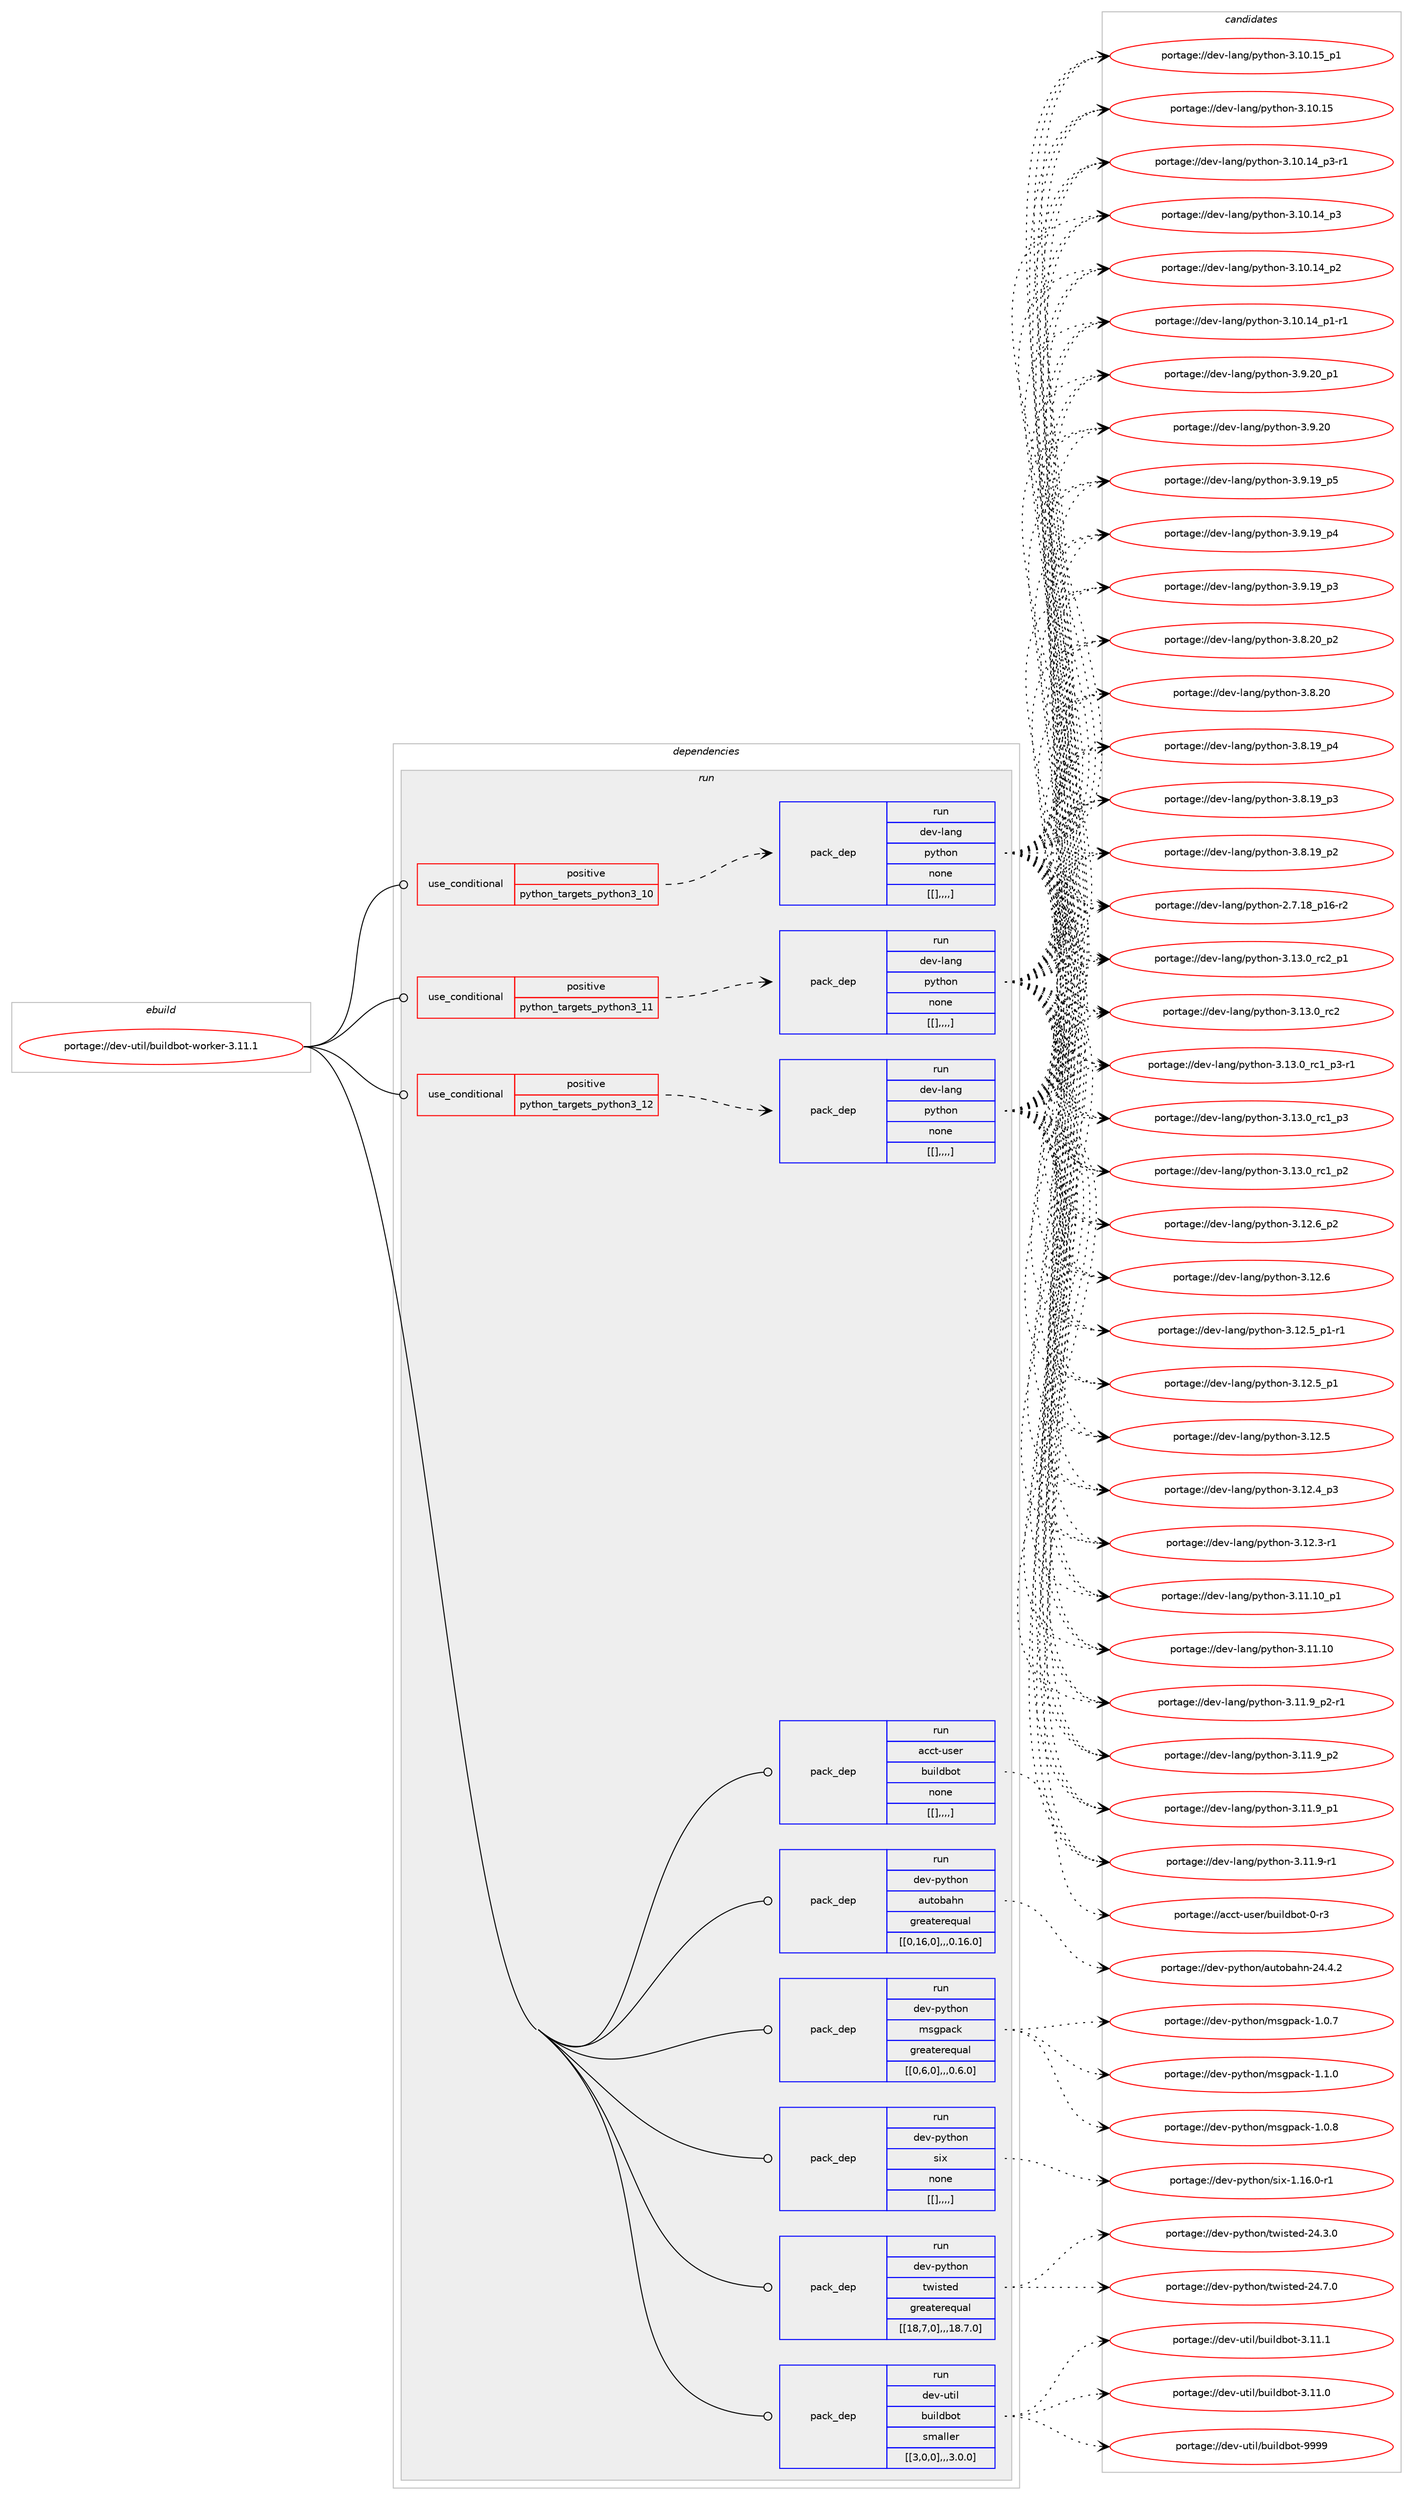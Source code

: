 digraph prolog {

# *************
# Graph options
# *************

newrank=true;
concentrate=true;
compound=true;
graph [rankdir=LR,fontname=Helvetica,fontsize=10,ranksep=1.5];#, ranksep=2.5, nodesep=0.2];
edge  [arrowhead=vee];
node  [fontname=Helvetica,fontsize=10];

# **********
# The ebuild
# **********

subgraph cluster_leftcol {
color=gray;
label=<<i>ebuild</i>>;
id [label="portage://dev-util/buildbot-worker-3.11.1", color=red, width=4, href="../dev-util/buildbot-worker-3.11.1.svg"];
}

# ****************
# The dependencies
# ****************

subgraph cluster_midcol {
color=gray;
label=<<i>dependencies</i>>;
subgraph cluster_compile {
fillcolor="#eeeeee";
style=filled;
label=<<i>compile</i>>;
}
subgraph cluster_compileandrun {
fillcolor="#eeeeee";
style=filled;
label=<<i>compile and run</i>>;
}
subgraph cluster_run {
fillcolor="#eeeeee";
style=filled;
label=<<i>run</i>>;
subgraph cond61948 {
dependency216338 [label=<<TABLE BORDER="0" CELLBORDER="1" CELLSPACING="0" CELLPADDING="4"><TR><TD ROWSPAN="3" CELLPADDING="10">use_conditional</TD></TR><TR><TD>positive</TD></TR><TR><TD>python_targets_python3_10</TD></TR></TABLE>>, shape=none, color=red];
subgraph pack152994 {
dependency216339 [label=<<TABLE BORDER="0" CELLBORDER="1" CELLSPACING="0" CELLPADDING="4" WIDTH="220"><TR><TD ROWSPAN="6" CELLPADDING="30">pack_dep</TD></TR><TR><TD WIDTH="110">run</TD></TR><TR><TD>dev-lang</TD></TR><TR><TD>python</TD></TR><TR><TD>none</TD></TR><TR><TD>[[],,,,]</TD></TR></TABLE>>, shape=none, color=blue];
}
dependency216338:e -> dependency216339:w [weight=20,style="dashed",arrowhead="vee"];
}
id:e -> dependency216338:w [weight=20,style="solid",arrowhead="odot"];
subgraph cond61949 {
dependency216340 [label=<<TABLE BORDER="0" CELLBORDER="1" CELLSPACING="0" CELLPADDING="4"><TR><TD ROWSPAN="3" CELLPADDING="10">use_conditional</TD></TR><TR><TD>positive</TD></TR><TR><TD>python_targets_python3_11</TD></TR></TABLE>>, shape=none, color=red];
subgraph pack152995 {
dependency216341 [label=<<TABLE BORDER="0" CELLBORDER="1" CELLSPACING="0" CELLPADDING="4" WIDTH="220"><TR><TD ROWSPAN="6" CELLPADDING="30">pack_dep</TD></TR><TR><TD WIDTH="110">run</TD></TR><TR><TD>dev-lang</TD></TR><TR><TD>python</TD></TR><TR><TD>none</TD></TR><TR><TD>[[],,,,]</TD></TR></TABLE>>, shape=none, color=blue];
}
dependency216340:e -> dependency216341:w [weight=20,style="dashed",arrowhead="vee"];
}
id:e -> dependency216340:w [weight=20,style="solid",arrowhead="odot"];
subgraph cond61950 {
dependency216342 [label=<<TABLE BORDER="0" CELLBORDER="1" CELLSPACING="0" CELLPADDING="4"><TR><TD ROWSPAN="3" CELLPADDING="10">use_conditional</TD></TR><TR><TD>positive</TD></TR><TR><TD>python_targets_python3_12</TD></TR></TABLE>>, shape=none, color=red];
subgraph pack152996 {
dependency216343 [label=<<TABLE BORDER="0" CELLBORDER="1" CELLSPACING="0" CELLPADDING="4" WIDTH="220"><TR><TD ROWSPAN="6" CELLPADDING="30">pack_dep</TD></TR><TR><TD WIDTH="110">run</TD></TR><TR><TD>dev-lang</TD></TR><TR><TD>python</TD></TR><TR><TD>none</TD></TR><TR><TD>[[],,,,]</TD></TR></TABLE>>, shape=none, color=blue];
}
dependency216342:e -> dependency216343:w [weight=20,style="dashed",arrowhead="vee"];
}
id:e -> dependency216342:w [weight=20,style="solid",arrowhead="odot"];
subgraph pack152997 {
dependency216344 [label=<<TABLE BORDER="0" CELLBORDER="1" CELLSPACING="0" CELLPADDING="4" WIDTH="220"><TR><TD ROWSPAN="6" CELLPADDING="30">pack_dep</TD></TR><TR><TD WIDTH="110">run</TD></TR><TR><TD>acct-user</TD></TR><TR><TD>buildbot</TD></TR><TR><TD>none</TD></TR><TR><TD>[[],,,,]</TD></TR></TABLE>>, shape=none, color=blue];
}
id:e -> dependency216344:w [weight=20,style="solid",arrowhead="odot"];
subgraph pack152998 {
dependency216345 [label=<<TABLE BORDER="0" CELLBORDER="1" CELLSPACING="0" CELLPADDING="4" WIDTH="220"><TR><TD ROWSPAN="6" CELLPADDING="30">pack_dep</TD></TR><TR><TD WIDTH="110">run</TD></TR><TR><TD>dev-python</TD></TR><TR><TD>autobahn</TD></TR><TR><TD>greaterequal</TD></TR><TR><TD>[[0,16,0],,,0.16.0]</TD></TR></TABLE>>, shape=none, color=blue];
}
id:e -> dependency216345:w [weight=20,style="solid",arrowhead="odot"];
subgraph pack152999 {
dependency216346 [label=<<TABLE BORDER="0" CELLBORDER="1" CELLSPACING="0" CELLPADDING="4" WIDTH="220"><TR><TD ROWSPAN="6" CELLPADDING="30">pack_dep</TD></TR><TR><TD WIDTH="110">run</TD></TR><TR><TD>dev-python</TD></TR><TR><TD>msgpack</TD></TR><TR><TD>greaterequal</TD></TR><TR><TD>[[0,6,0],,,0.6.0]</TD></TR></TABLE>>, shape=none, color=blue];
}
id:e -> dependency216346:w [weight=20,style="solid",arrowhead="odot"];
subgraph pack153000 {
dependency216347 [label=<<TABLE BORDER="0" CELLBORDER="1" CELLSPACING="0" CELLPADDING="4" WIDTH="220"><TR><TD ROWSPAN="6" CELLPADDING="30">pack_dep</TD></TR><TR><TD WIDTH="110">run</TD></TR><TR><TD>dev-python</TD></TR><TR><TD>six</TD></TR><TR><TD>none</TD></TR><TR><TD>[[],,,,]</TD></TR></TABLE>>, shape=none, color=blue];
}
id:e -> dependency216347:w [weight=20,style="solid",arrowhead="odot"];
subgraph pack153001 {
dependency216348 [label=<<TABLE BORDER="0" CELLBORDER="1" CELLSPACING="0" CELLPADDING="4" WIDTH="220"><TR><TD ROWSPAN="6" CELLPADDING="30">pack_dep</TD></TR><TR><TD WIDTH="110">run</TD></TR><TR><TD>dev-python</TD></TR><TR><TD>twisted</TD></TR><TR><TD>greaterequal</TD></TR><TR><TD>[[18,7,0],,,18.7.0]</TD></TR></TABLE>>, shape=none, color=blue];
}
id:e -> dependency216348:w [weight=20,style="solid",arrowhead="odot"];
subgraph pack153002 {
dependency216349 [label=<<TABLE BORDER="0" CELLBORDER="1" CELLSPACING="0" CELLPADDING="4" WIDTH="220"><TR><TD ROWSPAN="6" CELLPADDING="30">pack_dep</TD></TR><TR><TD WIDTH="110">run</TD></TR><TR><TD>dev-util</TD></TR><TR><TD>buildbot</TD></TR><TR><TD>smaller</TD></TR><TR><TD>[[3,0,0],,,3.0.0]</TD></TR></TABLE>>, shape=none, color=blue];
}
id:e -> dependency216349:w [weight=20,style="solid",arrowhead="odot"];
}
}

# **************
# The candidates
# **************

subgraph cluster_choices {
rank=same;
color=gray;
label=<<i>candidates</i>>;

subgraph choice152994 {
color=black;
nodesep=1;
choice100101118451089711010347112121116104111110455146495146489511499509511249 [label="portage://dev-lang/python-3.13.0_rc2_p1", color=red, width=4,href="../dev-lang/python-3.13.0_rc2_p1.svg"];
choice10010111845108971101034711212111610411111045514649514648951149950 [label="portage://dev-lang/python-3.13.0_rc2", color=red, width=4,href="../dev-lang/python-3.13.0_rc2.svg"];
choice1001011184510897110103471121211161041111104551464951464895114994995112514511449 [label="portage://dev-lang/python-3.13.0_rc1_p3-r1", color=red, width=4,href="../dev-lang/python-3.13.0_rc1_p3-r1.svg"];
choice100101118451089711010347112121116104111110455146495146489511499499511251 [label="portage://dev-lang/python-3.13.0_rc1_p3", color=red, width=4,href="../dev-lang/python-3.13.0_rc1_p3.svg"];
choice100101118451089711010347112121116104111110455146495146489511499499511250 [label="portage://dev-lang/python-3.13.0_rc1_p2", color=red, width=4,href="../dev-lang/python-3.13.0_rc1_p2.svg"];
choice100101118451089711010347112121116104111110455146495046549511250 [label="portage://dev-lang/python-3.12.6_p2", color=red, width=4,href="../dev-lang/python-3.12.6_p2.svg"];
choice10010111845108971101034711212111610411111045514649504654 [label="portage://dev-lang/python-3.12.6", color=red, width=4,href="../dev-lang/python-3.12.6.svg"];
choice1001011184510897110103471121211161041111104551464950465395112494511449 [label="portage://dev-lang/python-3.12.5_p1-r1", color=red, width=4,href="../dev-lang/python-3.12.5_p1-r1.svg"];
choice100101118451089711010347112121116104111110455146495046539511249 [label="portage://dev-lang/python-3.12.5_p1", color=red, width=4,href="../dev-lang/python-3.12.5_p1.svg"];
choice10010111845108971101034711212111610411111045514649504653 [label="portage://dev-lang/python-3.12.5", color=red, width=4,href="../dev-lang/python-3.12.5.svg"];
choice100101118451089711010347112121116104111110455146495046529511251 [label="portage://dev-lang/python-3.12.4_p3", color=red, width=4,href="../dev-lang/python-3.12.4_p3.svg"];
choice100101118451089711010347112121116104111110455146495046514511449 [label="portage://dev-lang/python-3.12.3-r1", color=red, width=4,href="../dev-lang/python-3.12.3-r1.svg"];
choice10010111845108971101034711212111610411111045514649494649489511249 [label="portage://dev-lang/python-3.11.10_p1", color=red, width=4,href="../dev-lang/python-3.11.10_p1.svg"];
choice1001011184510897110103471121211161041111104551464949464948 [label="portage://dev-lang/python-3.11.10", color=red, width=4,href="../dev-lang/python-3.11.10.svg"];
choice1001011184510897110103471121211161041111104551464949465795112504511449 [label="portage://dev-lang/python-3.11.9_p2-r1", color=red, width=4,href="../dev-lang/python-3.11.9_p2-r1.svg"];
choice100101118451089711010347112121116104111110455146494946579511250 [label="portage://dev-lang/python-3.11.9_p2", color=red, width=4,href="../dev-lang/python-3.11.9_p2.svg"];
choice100101118451089711010347112121116104111110455146494946579511249 [label="portage://dev-lang/python-3.11.9_p1", color=red, width=4,href="../dev-lang/python-3.11.9_p1.svg"];
choice100101118451089711010347112121116104111110455146494946574511449 [label="portage://dev-lang/python-3.11.9-r1", color=red, width=4,href="../dev-lang/python-3.11.9-r1.svg"];
choice10010111845108971101034711212111610411111045514649484649539511249 [label="portage://dev-lang/python-3.10.15_p1", color=red, width=4,href="../dev-lang/python-3.10.15_p1.svg"];
choice1001011184510897110103471121211161041111104551464948464953 [label="portage://dev-lang/python-3.10.15", color=red, width=4,href="../dev-lang/python-3.10.15.svg"];
choice100101118451089711010347112121116104111110455146494846495295112514511449 [label="portage://dev-lang/python-3.10.14_p3-r1", color=red, width=4,href="../dev-lang/python-3.10.14_p3-r1.svg"];
choice10010111845108971101034711212111610411111045514649484649529511251 [label="portage://dev-lang/python-3.10.14_p3", color=red, width=4,href="../dev-lang/python-3.10.14_p3.svg"];
choice10010111845108971101034711212111610411111045514649484649529511250 [label="portage://dev-lang/python-3.10.14_p2", color=red, width=4,href="../dev-lang/python-3.10.14_p2.svg"];
choice100101118451089711010347112121116104111110455146494846495295112494511449 [label="portage://dev-lang/python-3.10.14_p1-r1", color=red, width=4,href="../dev-lang/python-3.10.14_p1-r1.svg"];
choice100101118451089711010347112121116104111110455146574650489511249 [label="portage://dev-lang/python-3.9.20_p1", color=red, width=4,href="../dev-lang/python-3.9.20_p1.svg"];
choice10010111845108971101034711212111610411111045514657465048 [label="portage://dev-lang/python-3.9.20", color=red, width=4,href="../dev-lang/python-3.9.20.svg"];
choice100101118451089711010347112121116104111110455146574649579511253 [label="portage://dev-lang/python-3.9.19_p5", color=red, width=4,href="../dev-lang/python-3.9.19_p5.svg"];
choice100101118451089711010347112121116104111110455146574649579511252 [label="portage://dev-lang/python-3.9.19_p4", color=red, width=4,href="../dev-lang/python-3.9.19_p4.svg"];
choice100101118451089711010347112121116104111110455146574649579511251 [label="portage://dev-lang/python-3.9.19_p3", color=red, width=4,href="../dev-lang/python-3.9.19_p3.svg"];
choice100101118451089711010347112121116104111110455146564650489511250 [label="portage://dev-lang/python-3.8.20_p2", color=red, width=4,href="../dev-lang/python-3.8.20_p2.svg"];
choice10010111845108971101034711212111610411111045514656465048 [label="portage://dev-lang/python-3.8.20", color=red, width=4,href="../dev-lang/python-3.8.20.svg"];
choice100101118451089711010347112121116104111110455146564649579511252 [label="portage://dev-lang/python-3.8.19_p4", color=red, width=4,href="../dev-lang/python-3.8.19_p4.svg"];
choice100101118451089711010347112121116104111110455146564649579511251 [label="portage://dev-lang/python-3.8.19_p3", color=red, width=4,href="../dev-lang/python-3.8.19_p3.svg"];
choice100101118451089711010347112121116104111110455146564649579511250 [label="portage://dev-lang/python-3.8.19_p2", color=red, width=4,href="../dev-lang/python-3.8.19_p2.svg"];
choice100101118451089711010347112121116104111110455046554649569511249544511450 [label="portage://dev-lang/python-2.7.18_p16-r2", color=red, width=4,href="../dev-lang/python-2.7.18_p16-r2.svg"];
dependency216339:e -> choice100101118451089711010347112121116104111110455146495146489511499509511249:w [style=dotted,weight="100"];
dependency216339:e -> choice10010111845108971101034711212111610411111045514649514648951149950:w [style=dotted,weight="100"];
dependency216339:e -> choice1001011184510897110103471121211161041111104551464951464895114994995112514511449:w [style=dotted,weight="100"];
dependency216339:e -> choice100101118451089711010347112121116104111110455146495146489511499499511251:w [style=dotted,weight="100"];
dependency216339:e -> choice100101118451089711010347112121116104111110455146495146489511499499511250:w [style=dotted,weight="100"];
dependency216339:e -> choice100101118451089711010347112121116104111110455146495046549511250:w [style=dotted,weight="100"];
dependency216339:e -> choice10010111845108971101034711212111610411111045514649504654:w [style=dotted,weight="100"];
dependency216339:e -> choice1001011184510897110103471121211161041111104551464950465395112494511449:w [style=dotted,weight="100"];
dependency216339:e -> choice100101118451089711010347112121116104111110455146495046539511249:w [style=dotted,weight="100"];
dependency216339:e -> choice10010111845108971101034711212111610411111045514649504653:w [style=dotted,weight="100"];
dependency216339:e -> choice100101118451089711010347112121116104111110455146495046529511251:w [style=dotted,weight="100"];
dependency216339:e -> choice100101118451089711010347112121116104111110455146495046514511449:w [style=dotted,weight="100"];
dependency216339:e -> choice10010111845108971101034711212111610411111045514649494649489511249:w [style=dotted,weight="100"];
dependency216339:e -> choice1001011184510897110103471121211161041111104551464949464948:w [style=dotted,weight="100"];
dependency216339:e -> choice1001011184510897110103471121211161041111104551464949465795112504511449:w [style=dotted,weight="100"];
dependency216339:e -> choice100101118451089711010347112121116104111110455146494946579511250:w [style=dotted,weight="100"];
dependency216339:e -> choice100101118451089711010347112121116104111110455146494946579511249:w [style=dotted,weight="100"];
dependency216339:e -> choice100101118451089711010347112121116104111110455146494946574511449:w [style=dotted,weight="100"];
dependency216339:e -> choice10010111845108971101034711212111610411111045514649484649539511249:w [style=dotted,weight="100"];
dependency216339:e -> choice1001011184510897110103471121211161041111104551464948464953:w [style=dotted,weight="100"];
dependency216339:e -> choice100101118451089711010347112121116104111110455146494846495295112514511449:w [style=dotted,weight="100"];
dependency216339:e -> choice10010111845108971101034711212111610411111045514649484649529511251:w [style=dotted,weight="100"];
dependency216339:e -> choice10010111845108971101034711212111610411111045514649484649529511250:w [style=dotted,weight="100"];
dependency216339:e -> choice100101118451089711010347112121116104111110455146494846495295112494511449:w [style=dotted,weight="100"];
dependency216339:e -> choice100101118451089711010347112121116104111110455146574650489511249:w [style=dotted,weight="100"];
dependency216339:e -> choice10010111845108971101034711212111610411111045514657465048:w [style=dotted,weight="100"];
dependency216339:e -> choice100101118451089711010347112121116104111110455146574649579511253:w [style=dotted,weight="100"];
dependency216339:e -> choice100101118451089711010347112121116104111110455146574649579511252:w [style=dotted,weight="100"];
dependency216339:e -> choice100101118451089711010347112121116104111110455146574649579511251:w [style=dotted,weight="100"];
dependency216339:e -> choice100101118451089711010347112121116104111110455146564650489511250:w [style=dotted,weight="100"];
dependency216339:e -> choice10010111845108971101034711212111610411111045514656465048:w [style=dotted,weight="100"];
dependency216339:e -> choice100101118451089711010347112121116104111110455146564649579511252:w [style=dotted,weight="100"];
dependency216339:e -> choice100101118451089711010347112121116104111110455146564649579511251:w [style=dotted,weight="100"];
dependency216339:e -> choice100101118451089711010347112121116104111110455146564649579511250:w [style=dotted,weight="100"];
dependency216339:e -> choice100101118451089711010347112121116104111110455046554649569511249544511450:w [style=dotted,weight="100"];
}
subgraph choice152995 {
color=black;
nodesep=1;
choice100101118451089711010347112121116104111110455146495146489511499509511249 [label="portage://dev-lang/python-3.13.0_rc2_p1", color=red, width=4,href="../dev-lang/python-3.13.0_rc2_p1.svg"];
choice10010111845108971101034711212111610411111045514649514648951149950 [label="portage://dev-lang/python-3.13.0_rc2", color=red, width=4,href="../dev-lang/python-3.13.0_rc2.svg"];
choice1001011184510897110103471121211161041111104551464951464895114994995112514511449 [label="portage://dev-lang/python-3.13.0_rc1_p3-r1", color=red, width=4,href="../dev-lang/python-3.13.0_rc1_p3-r1.svg"];
choice100101118451089711010347112121116104111110455146495146489511499499511251 [label="portage://dev-lang/python-3.13.0_rc1_p3", color=red, width=4,href="../dev-lang/python-3.13.0_rc1_p3.svg"];
choice100101118451089711010347112121116104111110455146495146489511499499511250 [label="portage://dev-lang/python-3.13.0_rc1_p2", color=red, width=4,href="../dev-lang/python-3.13.0_rc1_p2.svg"];
choice100101118451089711010347112121116104111110455146495046549511250 [label="portage://dev-lang/python-3.12.6_p2", color=red, width=4,href="../dev-lang/python-3.12.6_p2.svg"];
choice10010111845108971101034711212111610411111045514649504654 [label="portage://dev-lang/python-3.12.6", color=red, width=4,href="../dev-lang/python-3.12.6.svg"];
choice1001011184510897110103471121211161041111104551464950465395112494511449 [label="portage://dev-lang/python-3.12.5_p1-r1", color=red, width=4,href="../dev-lang/python-3.12.5_p1-r1.svg"];
choice100101118451089711010347112121116104111110455146495046539511249 [label="portage://dev-lang/python-3.12.5_p1", color=red, width=4,href="../dev-lang/python-3.12.5_p1.svg"];
choice10010111845108971101034711212111610411111045514649504653 [label="portage://dev-lang/python-3.12.5", color=red, width=4,href="../dev-lang/python-3.12.5.svg"];
choice100101118451089711010347112121116104111110455146495046529511251 [label="portage://dev-lang/python-3.12.4_p3", color=red, width=4,href="../dev-lang/python-3.12.4_p3.svg"];
choice100101118451089711010347112121116104111110455146495046514511449 [label="portage://dev-lang/python-3.12.3-r1", color=red, width=4,href="../dev-lang/python-3.12.3-r1.svg"];
choice10010111845108971101034711212111610411111045514649494649489511249 [label="portage://dev-lang/python-3.11.10_p1", color=red, width=4,href="../dev-lang/python-3.11.10_p1.svg"];
choice1001011184510897110103471121211161041111104551464949464948 [label="portage://dev-lang/python-3.11.10", color=red, width=4,href="../dev-lang/python-3.11.10.svg"];
choice1001011184510897110103471121211161041111104551464949465795112504511449 [label="portage://dev-lang/python-3.11.9_p2-r1", color=red, width=4,href="../dev-lang/python-3.11.9_p2-r1.svg"];
choice100101118451089711010347112121116104111110455146494946579511250 [label="portage://dev-lang/python-3.11.9_p2", color=red, width=4,href="../dev-lang/python-3.11.9_p2.svg"];
choice100101118451089711010347112121116104111110455146494946579511249 [label="portage://dev-lang/python-3.11.9_p1", color=red, width=4,href="../dev-lang/python-3.11.9_p1.svg"];
choice100101118451089711010347112121116104111110455146494946574511449 [label="portage://dev-lang/python-3.11.9-r1", color=red, width=4,href="../dev-lang/python-3.11.9-r1.svg"];
choice10010111845108971101034711212111610411111045514649484649539511249 [label="portage://dev-lang/python-3.10.15_p1", color=red, width=4,href="../dev-lang/python-3.10.15_p1.svg"];
choice1001011184510897110103471121211161041111104551464948464953 [label="portage://dev-lang/python-3.10.15", color=red, width=4,href="../dev-lang/python-3.10.15.svg"];
choice100101118451089711010347112121116104111110455146494846495295112514511449 [label="portage://dev-lang/python-3.10.14_p3-r1", color=red, width=4,href="../dev-lang/python-3.10.14_p3-r1.svg"];
choice10010111845108971101034711212111610411111045514649484649529511251 [label="portage://dev-lang/python-3.10.14_p3", color=red, width=4,href="../dev-lang/python-3.10.14_p3.svg"];
choice10010111845108971101034711212111610411111045514649484649529511250 [label="portage://dev-lang/python-3.10.14_p2", color=red, width=4,href="../dev-lang/python-3.10.14_p2.svg"];
choice100101118451089711010347112121116104111110455146494846495295112494511449 [label="portage://dev-lang/python-3.10.14_p1-r1", color=red, width=4,href="../dev-lang/python-3.10.14_p1-r1.svg"];
choice100101118451089711010347112121116104111110455146574650489511249 [label="portage://dev-lang/python-3.9.20_p1", color=red, width=4,href="../dev-lang/python-3.9.20_p1.svg"];
choice10010111845108971101034711212111610411111045514657465048 [label="portage://dev-lang/python-3.9.20", color=red, width=4,href="../dev-lang/python-3.9.20.svg"];
choice100101118451089711010347112121116104111110455146574649579511253 [label="portage://dev-lang/python-3.9.19_p5", color=red, width=4,href="../dev-lang/python-3.9.19_p5.svg"];
choice100101118451089711010347112121116104111110455146574649579511252 [label="portage://dev-lang/python-3.9.19_p4", color=red, width=4,href="../dev-lang/python-3.9.19_p4.svg"];
choice100101118451089711010347112121116104111110455146574649579511251 [label="portage://dev-lang/python-3.9.19_p3", color=red, width=4,href="../dev-lang/python-3.9.19_p3.svg"];
choice100101118451089711010347112121116104111110455146564650489511250 [label="portage://dev-lang/python-3.8.20_p2", color=red, width=4,href="../dev-lang/python-3.8.20_p2.svg"];
choice10010111845108971101034711212111610411111045514656465048 [label="portage://dev-lang/python-3.8.20", color=red, width=4,href="../dev-lang/python-3.8.20.svg"];
choice100101118451089711010347112121116104111110455146564649579511252 [label="portage://dev-lang/python-3.8.19_p4", color=red, width=4,href="../dev-lang/python-3.8.19_p4.svg"];
choice100101118451089711010347112121116104111110455146564649579511251 [label="portage://dev-lang/python-3.8.19_p3", color=red, width=4,href="../dev-lang/python-3.8.19_p3.svg"];
choice100101118451089711010347112121116104111110455146564649579511250 [label="portage://dev-lang/python-3.8.19_p2", color=red, width=4,href="../dev-lang/python-3.8.19_p2.svg"];
choice100101118451089711010347112121116104111110455046554649569511249544511450 [label="portage://dev-lang/python-2.7.18_p16-r2", color=red, width=4,href="../dev-lang/python-2.7.18_p16-r2.svg"];
dependency216341:e -> choice100101118451089711010347112121116104111110455146495146489511499509511249:w [style=dotted,weight="100"];
dependency216341:e -> choice10010111845108971101034711212111610411111045514649514648951149950:w [style=dotted,weight="100"];
dependency216341:e -> choice1001011184510897110103471121211161041111104551464951464895114994995112514511449:w [style=dotted,weight="100"];
dependency216341:e -> choice100101118451089711010347112121116104111110455146495146489511499499511251:w [style=dotted,weight="100"];
dependency216341:e -> choice100101118451089711010347112121116104111110455146495146489511499499511250:w [style=dotted,weight="100"];
dependency216341:e -> choice100101118451089711010347112121116104111110455146495046549511250:w [style=dotted,weight="100"];
dependency216341:e -> choice10010111845108971101034711212111610411111045514649504654:w [style=dotted,weight="100"];
dependency216341:e -> choice1001011184510897110103471121211161041111104551464950465395112494511449:w [style=dotted,weight="100"];
dependency216341:e -> choice100101118451089711010347112121116104111110455146495046539511249:w [style=dotted,weight="100"];
dependency216341:e -> choice10010111845108971101034711212111610411111045514649504653:w [style=dotted,weight="100"];
dependency216341:e -> choice100101118451089711010347112121116104111110455146495046529511251:w [style=dotted,weight="100"];
dependency216341:e -> choice100101118451089711010347112121116104111110455146495046514511449:w [style=dotted,weight="100"];
dependency216341:e -> choice10010111845108971101034711212111610411111045514649494649489511249:w [style=dotted,weight="100"];
dependency216341:e -> choice1001011184510897110103471121211161041111104551464949464948:w [style=dotted,weight="100"];
dependency216341:e -> choice1001011184510897110103471121211161041111104551464949465795112504511449:w [style=dotted,weight="100"];
dependency216341:e -> choice100101118451089711010347112121116104111110455146494946579511250:w [style=dotted,weight="100"];
dependency216341:e -> choice100101118451089711010347112121116104111110455146494946579511249:w [style=dotted,weight="100"];
dependency216341:e -> choice100101118451089711010347112121116104111110455146494946574511449:w [style=dotted,weight="100"];
dependency216341:e -> choice10010111845108971101034711212111610411111045514649484649539511249:w [style=dotted,weight="100"];
dependency216341:e -> choice1001011184510897110103471121211161041111104551464948464953:w [style=dotted,weight="100"];
dependency216341:e -> choice100101118451089711010347112121116104111110455146494846495295112514511449:w [style=dotted,weight="100"];
dependency216341:e -> choice10010111845108971101034711212111610411111045514649484649529511251:w [style=dotted,weight="100"];
dependency216341:e -> choice10010111845108971101034711212111610411111045514649484649529511250:w [style=dotted,weight="100"];
dependency216341:e -> choice100101118451089711010347112121116104111110455146494846495295112494511449:w [style=dotted,weight="100"];
dependency216341:e -> choice100101118451089711010347112121116104111110455146574650489511249:w [style=dotted,weight="100"];
dependency216341:e -> choice10010111845108971101034711212111610411111045514657465048:w [style=dotted,weight="100"];
dependency216341:e -> choice100101118451089711010347112121116104111110455146574649579511253:w [style=dotted,weight="100"];
dependency216341:e -> choice100101118451089711010347112121116104111110455146574649579511252:w [style=dotted,weight="100"];
dependency216341:e -> choice100101118451089711010347112121116104111110455146574649579511251:w [style=dotted,weight="100"];
dependency216341:e -> choice100101118451089711010347112121116104111110455146564650489511250:w [style=dotted,weight="100"];
dependency216341:e -> choice10010111845108971101034711212111610411111045514656465048:w [style=dotted,weight="100"];
dependency216341:e -> choice100101118451089711010347112121116104111110455146564649579511252:w [style=dotted,weight="100"];
dependency216341:e -> choice100101118451089711010347112121116104111110455146564649579511251:w [style=dotted,weight="100"];
dependency216341:e -> choice100101118451089711010347112121116104111110455146564649579511250:w [style=dotted,weight="100"];
dependency216341:e -> choice100101118451089711010347112121116104111110455046554649569511249544511450:w [style=dotted,weight="100"];
}
subgraph choice152996 {
color=black;
nodesep=1;
choice100101118451089711010347112121116104111110455146495146489511499509511249 [label="portage://dev-lang/python-3.13.0_rc2_p1", color=red, width=4,href="../dev-lang/python-3.13.0_rc2_p1.svg"];
choice10010111845108971101034711212111610411111045514649514648951149950 [label="portage://dev-lang/python-3.13.0_rc2", color=red, width=4,href="../dev-lang/python-3.13.0_rc2.svg"];
choice1001011184510897110103471121211161041111104551464951464895114994995112514511449 [label="portage://dev-lang/python-3.13.0_rc1_p3-r1", color=red, width=4,href="../dev-lang/python-3.13.0_rc1_p3-r1.svg"];
choice100101118451089711010347112121116104111110455146495146489511499499511251 [label="portage://dev-lang/python-3.13.0_rc1_p3", color=red, width=4,href="../dev-lang/python-3.13.0_rc1_p3.svg"];
choice100101118451089711010347112121116104111110455146495146489511499499511250 [label="portage://dev-lang/python-3.13.0_rc1_p2", color=red, width=4,href="../dev-lang/python-3.13.0_rc1_p2.svg"];
choice100101118451089711010347112121116104111110455146495046549511250 [label="portage://dev-lang/python-3.12.6_p2", color=red, width=4,href="../dev-lang/python-3.12.6_p2.svg"];
choice10010111845108971101034711212111610411111045514649504654 [label="portage://dev-lang/python-3.12.6", color=red, width=4,href="../dev-lang/python-3.12.6.svg"];
choice1001011184510897110103471121211161041111104551464950465395112494511449 [label="portage://dev-lang/python-3.12.5_p1-r1", color=red, width=4,href="../dev-lang/python-3.12.5_p1-r1.svg"];
choice100101118451089711010347112121116104111110455146495046539511249 [label="portage://dev-lang/python-3.12.5_p1", color=red, width=4,href="../dev-lang/python-3.12.5_p1.svg"];
choice10010111845108971101034711212111610411111045514649504653 [label="portage://dev-lang/python-3.12.5", color=red, width=4,href="../dev-lang/python-3.12.5.svg"];
choice100101118451089711010347112121116104111110455146495046529511251 [label="portage://dev-lang/python-3.12.4_p3", color=red, width=4,href="../dev-lang/python-3.12.4_p3.svg"];
choice100101118451089711010347112121116104111110455146495046514511449 [label="portage://dev-lang/python-3.12.3-r1", color=red, width=4,href="../dev-lang/python-3.12.3-r1.svg"];
choice10010111845108971101034711212111610411111045514649494649489511249 [label="portage://dev-lang/python-3.11.10_p1", color=red, width=4,href="../dev-lang/python-3.11.10_p1.svg"];
choice1001011184510897110103471121211161041111104551464949464948 [label="portage://dev-lang/python-3.11.10", color=red, width=4,href="../dev-lang/python-3.11.10.svg"];
choice1001011184510897110103471121211161041111104551464949465795112504511449 [label="portage://dev-lang/python-3.11.9_p2-r1", color=red, width=4,href="../dev-lang/python-3.11.9_p2-r1.svg"];
choice100101118451089711010347112121116104111110455146494946579511250 [label="portage://dev-lang/python-3.11.9_p2", color=red, width=4,href="../dev-lang/python-3.11.9_p2.svg"];
choice100101118451089711010347112121116104111110455146494946579511249 [label="portage://dev-lang/python-3.11.9_p1", color=red, width=4,href="../dev-lang/python-3.11.9_p1.svg"];
choice100101118451089711010347112121116104111110455146494946574511449 [label="portage://dev-lang/python-3.11.9-r1", color=red, width=4,href="../dev-lang/python-3.11.9-r1.svg"];
choice10010111845108971101034711212111610411111045514649484649539511249 [label="portage://dev-lang/python-3.10.15_p1", color=red, width=4,href="../dev-lang/python-3.10.15_p1.svg"];
choice1001011184510897110103471121211161041111104551464948464953 [label="portage://dev-lang/python-3.10.15", color=red, width=4,href="../dev-lang/python-3.10.15.svg"];
choice100101118451089711010347112121116104111110455146494846495295112514511449 [label="portage://dev-lang/python-3.10.14_p3-r1", color=red, width=4,href="../dev-lang/python-3.10.14_p3-r1.svg"];
choice10010111845108971101034711212111610411111045514649484649529511251 [label="portage://dev-lang/python-3.10.14_p3", color=red, width=4,href="../dev-lang/python-3.10.14_p3.svg"];
choice10010111845108971101034711212111610411111045514649484649529511250 [label="portage://dev-lang/python-3.10.14_p2", color=red, width=4,href="../dev-lang/python-3.10.14_p2.svg"];
choice100101118451089711010347112121116104111110455146494846495295112494511449 [label="portage://dev-lang/python-3.10.14_p1-r1", color=red, width=4,href="../dev-lang/python-3.10.14_p1-r1.svg"];
choice100101118451089711010347112121116104111110455146574650489511249 [label="portage://dev-lang/python-3.9.20_p1", color=red, width=4,href="../dev-lang/python-3.9.20_p1.svg"];
choice10010111845108971101034711212111610411111045514657465048 [label="portage://dev-lang/python-3.9.20", color=red, width=4,href="../dev-lang/python-3.9.20.svg"];
choice100101118451089711010347112121116104111110455146574649579511253 [label="portage://dev-lang/python-3.9.19_p5", color=red, width=4,href="../dev-lang/python-3.9.19_p5.svg"];
choice100101118451089711010347112121116104111110455146574649579511252 [label="portage://dev-lang/python-3.9.19_p4", color=red, width=4,href="../dev-lang/python-3.9.19_p4.svg"];
choice100101118451089711010347112121116104111110455146574649579511251 [label="portage://dev-lang/python-3.9.19_p3", color=red, width=4,href="../dev-lang/python-3.9.19_p3.svg"];
choice100101118451089711010347112121116104111110455146564650489511250 [label="portage://dev-lang/python-3.8.20_p2", color=red, width=4,href="../dev-lang/python-3.8.20_p2.svg"];
choice10010111845108971101034711212111610411111045514656465048 [label="portage://dev-lang/python-3.8.20", color=red, width=4,href="../dev-lang/python-3.8.20.svg"];
choice100101118451089711010347112121116104111110455146564649579511252 [label="portage://dev-lang/python-3.8.19_p4", color=red, width=4,href="../dev-lang/python-3.8.19_p4.svg"];
choice100101118451089711010347112121116104111110455146564649579511251 [label="portage://dev-lang/python-3.8.19_p3", color=red, width=4,href="../dev-lang/python-3.8.19_p3.svg"];
choice100101118451089711010347112121116104111110455146564649579511250 [label="portage://dev-lang/python-3.8.19_p2", color=red, width=4,href="../dev-lang/python-3.8.19_p2.svg"];
choice100101118451089711010347112121116104111110455046554649569511249544511450 [label="portage://dev-lang/python-2.7.18_p16-r2", color=red, width=4,href="../dev-lang/python-2.7.18_p16-r2.svg"];
dependency216343:e -> choice100101118451089711010347112121116104111110455146495146489511499509511249:w [style=dotted,weight="100"];
dependency216343:e -> choice10010111845108971101034711212111610411111045514649514648951149950:w [style=dotted,weight="100"];
dependency216343:e -> choice1001011184510897110103471121211161041111104551464951464895114994995112514511449:w [style=dotted,weight="100"];
dependency216343:e -> choice100101118451089711010347112121116104111110455146495146489511499499511251:w [style=dotted,weight="100"];
dependency216343:e -> choice100101118451089711010347112121116104111110455146495146489511499499511250:w [style=dotted,weight="100"];
dependency216343:e -> choice100101118451089711010347112121116104111110455146495046549511250:w [style=dotted,weight="100"];
dependency216343:e -> choice10010111845108971101034711212111610411111045514649504654:w [style=dotted,weight="100"];
dependency216343:e -> choice1001011184510897110103471121211161041111104551464950465395112494511449:w [style=dotted,weight="100"];
dependency216343:e -> choice100101118451089711010347112121116104111110455146495046539511249:w [style=dotted,weight="100"];
dependency216343:e -> choice10010111845108971101034711212111610411111045514649504653:w [style=dotted,weight="100"];
dependency216343:e -> choice100101118451089711010347112121116104111110455146495046529511251:w [style=dotted,weight="100"];
dependency216343:e -> choice100101118451089711010347112121116104111110455146495046514511449:w [style=dotted,weight="100"];
dependency216343:e -> choice10010111845108971101034711212111610411111045514649494649489511249:w [style=dotted,weight="100"];
dependency216343:e -> choice1001011184510897110103471121211161041111104551464949464948:w [style=dotted,weight="100"];
dependency216343:e -> choice1001011184510897110103471121211161041111104551464949465795112504511449:w [style=dotted,weight="100"];
dependency216343:e -> choice100101118451089711010347112121116104111110455146494946579511250:w [style=dotted,weight="100"];
dependency216343:e -> choice100101118451089711010347112121116104111110455146494946579511249:w [style=dotted,weight="100"];
dependency216343:e -> choice100101118451089711010347112121116104111110455146494946574511449:w [style=dotted,weight="100"];
dependency216343:e -> choice10010111845108971101034711212111610411111045514649484649539511249:w [style=dotted,weight="100"];
dependency216343:e -> choice1001011184510897110103471121211161041111104551464948464953:w [style=dotted,weight="100"];
dependency216343:e -> choice100101118451089711010347112121116104111110455146494846495295112514511449:w [style=dotted,weight="100"];
dependency216343:e -> choice10010111845108971101034711212111610411111045514649484649529511251:w [style=dotted,weight="100"];
dependency216343:e -> choice10010111845108971101034711212111610411111045514649484649529511250:w [style=dotted,weight="100"];
dependency216343:e -> choice100101118451089711010347112121116104111110455146494846495295112494511449:w [style=dotted,weight="100"];
dependency216343:e -> choice100101118451089711010347112121116104111110455146574650489511249:w [style=dotted,weight="100"];
dependency216343:e -> choice10010111845108971101034711212111610411111045514657465048:w [style=dotted,weight="100"];
dependency216343:e -> choice100101118451089711010347112121116104111110455146574649579511253:w [style=dotted,weight="100"];
dependency216343:e -> choice100101118451089711010347112121116104111110455146574649579511252:w [style=dotted,weight="100"];
dependency216343:e -> choice100101118451089711010347112121116104111110455146574649579511251:w [style=dotted,weight="100"];
dependency216343:e -> choice100101118451089711010347112121116104111110455146564650489511250:w [style=dotted,weight="100"];
dependency216343:e -> choice10010111845108971101034711212111610411111045514656465048:w [style=dotted,weight="100"];
dependency216343:e -> choice100101118451089711010347112121116104111110455146564649579511252:w [style=dotted,weight="100"];
dependency216343:e -> choice100101118451089711010347112121116104111110455146564649579511251:w [style=dotted,weight="100"];
dependency216343:e -> choice100101118451089711010347112121116104111110455146564649579511250:w [style=dotted,weight="100"];
dependency216343:e -> choice100101118451089711010347112121116104111110455046554649569511249544511450:w [style=dotted,weight="100"];
}
subgraph choice152997 {
color=black;
nodesep=1;
choice9799991164511711510111447981171051081009811111645484511451 [label="portage://acct-user/buildbot-0-r3", color=red, width=4,href="../acct-user/buildbot-0-r3.svg"];
dependency216344:e -> choice9799991164511711510111447981171051081009811111645484511451:w [style=dotted,weight="100"];
}
subgraph choice152998 {
color=black;
nodesep=1;
choice100101118451121211161041111104797117116111989710411045505246524650 [label="portage://dev-python/autobahn-24.4.2", color=red, width=4,href="../dev-python/autobahn-24.4.2.svg"];
dependency216345:e -> choice100101118451121211161041111104797117116111989710411045505246524650:w [style=dotted,weight="100"];
}
subgraph choice152999 {
color=black;
nodesep=1;
choice10010111845112121116104111110471091151031129799107454946494648 [label="portage://dev-python/msgpack-1.1.0", color=red, width=4,href="../dev-python/msgpack-1.1.0.svg"];
choice10010111845112121116104111110471091151031129799107454946484656 [label="portage://dev-python/msgpack-1.0.8", color=red, width=4,href="../dev-python/msgpack-1.0.8.svg"];
choice10010111845112121116104111110471091151031129799107454946484655 [label="portage://dev-python/msgpack-1.0.7", color=red, width=4,href="../dev-python/msgpack-1.0.7.svg"];
dependency216346:e -> choice10010111845112121116104111110471091151031129799107454946494648:w [style=dotted,weight="100"];
dependency216346:e -> choice10010111845112121116104111110471091151031129799107454946484656:w [style=dotted,weight="100"];
dependency216346:e -> choice10010111845112121116104111110471091151031129799107454946484655:w [style=dotted,weight="100"];
}
subgraph choice153000 {
color=black;
nodesep=1;
choice1001011184511212111610411111047115105120454946495446484511449 [label="portage://dev-python/six-1.16.0-r1", color=red, width=4,href="../dev-python/six-1.16.0-r1.svg"];
dependency216347:e -> choice1001011184511212111610411111047115105120454946495446484511449:w [style=dotted,weight="100"];
}
subgraph choice153001 {
color=black;
nodesep=1;
choice100101118451121211161041111104711611910511511610110045505246554648 [label="portage://dev-python/twisted-24.7.0", color=red, width=4,href="../dev-python/twisted-24.7.0.svg"];
choice100101118451121211161041111104711611910511511610110045505246514648 [label="portage://dev-python/twisted-24.3.0", color=red, width=4,href="../dev-python/twisted-24.3.0.svg"];
dependency216348:e -> choice100101118451121211161041111104711611910511511610110045505246554648:w [style=dotted,weight="100"];
dependency216348:e -> choice100101118451121211161041111104711611910511511610110045505246514648:w [style=dotted,weight="100"];
}
subgraph choice153002 {
color=black;
nodesep=1;
choice100101118451171161051084798117105108100981111164557575757 [label="portage://dev-util/buildbot-9999", color=red, width=4,href="../dev-util/buildbot-9999.svg"];
choice1001011184511711610510847981171051081009811111645514649494649 [label="portage://dev-util/buildbot-3.11.1", color=red, width=4,href="../dev-util/buildbot-3.11.1.svg"];
choice1001011184511711610510847981171051081009811111645514649494648 [label="portage://dev-util/buildbot-3.11.0", color=red, width=4,href="../dev-util/buildbot-3.11.0.svg"];
dependency216349:e -> choice100101118451171161051084798117105108100981111164557575757:w [style=dotted,weight="100"];
dependency216349:e -> choice1001011184511711610510847981171051081009811111645514649494649:w [style=dotted,weight="100"];
dependency216349:e -> choice1001011184511711610510847981171051081009811111645514649494648:w [style=dotted,weight="100"];
}
}

}

